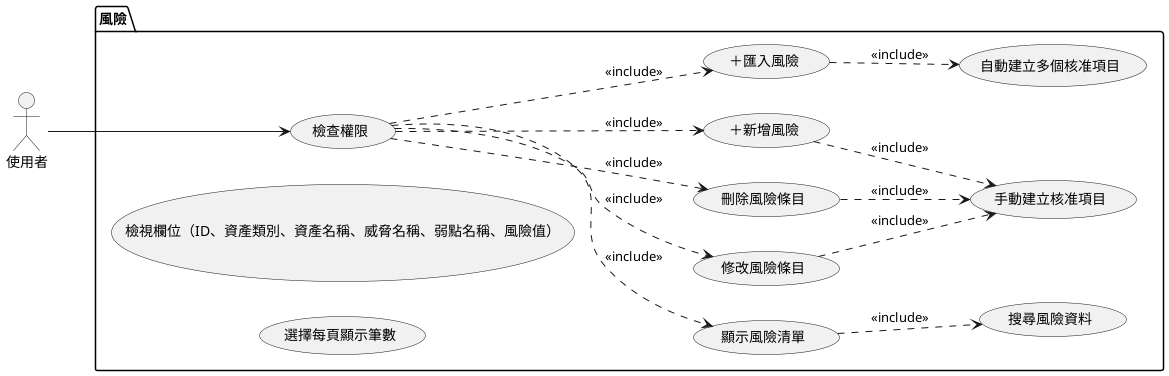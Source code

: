 @startuml risk_overview

left to right direction

actor 使用者

package "風險" {
    usecase "檢查權限" as UC13
    usecase "顯示風險清單" as UC1
    usecase "檢視欄位（ID、資產類別、資產名稱、威脅名稱、弱點名稱、風險值）" as UC2
    usecase "選擇每頁顯示筆數" as UC3
    usecase "搜尋風險資料" as UC4
    usecase "修改風險條目" as UC6
    usecase "刪除風險條目" as UC7
    usecase "＋新增風險" as UC9
    usecase "＋匯入風險" as UC10
    usecase "手動建立核准項目" as UC11
    usecase "自動建立多個核准項目" as UC12
}

使用者 --> UC13
UC13 .down.> UC1 : <<include>>
UC13 .down.> UC6 : <<include>>
UC13 .down.> UC7 : <<include>>
UC13 .down.> UC9 : <<include>>
UC13 .down.> UC10 : <<include>>

UC1 .down.> UC4 : <<include>>
UC6 .down.> UC11 : <<include>>
UC7 .down.> UC11 : <<include>>
UC9 .down.> UC11 : <<include>>
UC10 .down.> UC12 : <<include>>

@enduml
